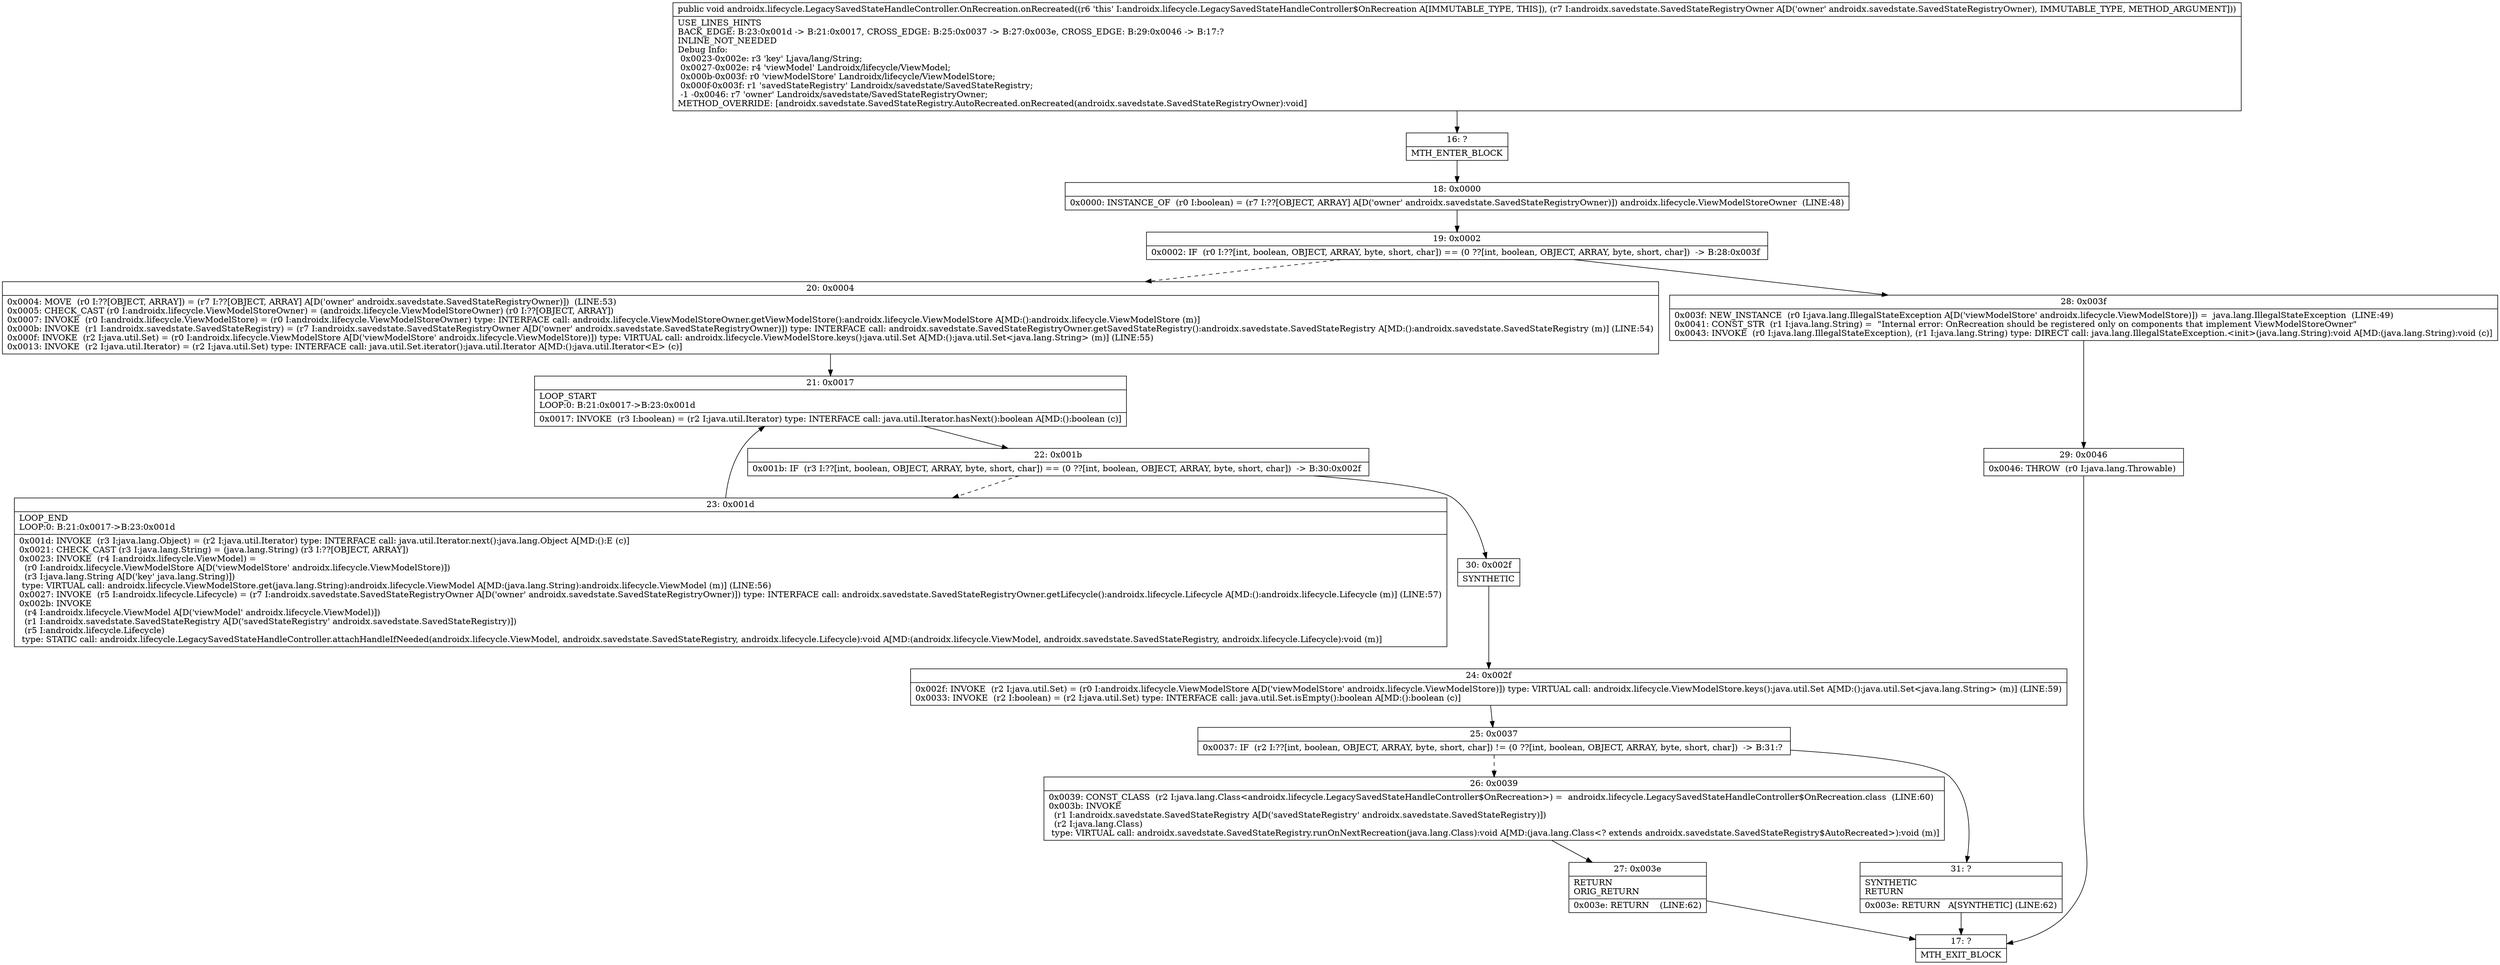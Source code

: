 digraph "CFG forandroidx.lifecycle.LegacySavedStateHandleController.OnRecreation.onRecreated(Landroidx\/savedstate\/SavedStateRegistryOwner;)V" {
Node_16 [shape=record,label="{16\:\ ?|MTH_ENTER_BLOCK\l}"];
Node_18 [shape=record,label="{18\:\ 0x0000|0x0000: INSTANCE_OF  (r0 I:boolean) = (r7 I:??[OBJECT, ARRAY] A[D('owner' androidx.savedstate.SavedStateRegistryOwner)]) androidx.lifecycle.ViewModelStoreOwner  (LINE:48)\l}"];
Node_19 [shape=record,label="{19\:\ 0x0002|0x0002: IF  (r0 I:??[int, boolean, OBJECT, ARRAY, byte, short, char]) == (0 ??[int, boolean, OBJECT, ARRAY, byte, short, char])  \-\> B:28:0x003f \l}"];
Node_20 [shape=record,label="{20\:\ 0x0004|0x0004: MOVE  (r0 I:??[OBJECT, ARRAY]) = (r7 I:??[OBJECT, ARRAY] A[D('owner' androidx.savedstate.SavedStateRegistryOwner)])  (LINE:53)\l0x0005: CHECK_CAST (r0 I:androidx.lifecycle.ViewModelStoreOwner) = (androidx.lifecycle.ViewModelStoreOwner) (r0 I:??[OBJECT, ARRAY]) \l0x0007: INVOKE  (r0 I:androidx.lifecycle.ViewModelStore) = (r0 I:androidx.lifecycle.ViewModelStoreOwner) type: INTERFACE call: androidx.lifecycle.ViewModelStoreOwner.getViewModelStore():androidx.lifecycle.ViewModelStore A[MD:():androidx.lifecycle.ViewModelStore (m)]\l0x000b: INVOKE  (r1 I:androidx.savedstate.SavedStateRegistry) = (r7 I:androidx.savedstate.SavedStateRegistryOwner A[D('owner' androidx.savedstate.SavedStateRegistryOwner)]) type: INTERFACE call: androidx.savedstate.SavedStateRegistryOwner.getSavedStateRegistry():androidx.savedstate.SavedStateRegistry A[MD:():androidx.savedstate.SavedStateRegistry (m)] (LINE:54)\l0x000f: INVOKE  (r2 I:java.util.Set) = (r0 I:androidx.lifecycle.ViewModelStore A[D('viewModelStore' androidx.lifecycle.ViewModelStore)]) type: VIRTUAL call: androidx.lifecycle.ViewModelStore.keys():java.util.Set A[MD:():java.util.Set\<java.lang.String\> (m)] (LINE:55)\l0x0013: INVOKE  (r2 I:java.util.Iterator) = (r2 I:java.util.Set) type: INTERFACE call: java.util.Set.iterator():java.util.Iterator A[MD:():java.util.Iterator\<E\> (c)]\l}"];
Node_21 [shape=record,label="{21\:\ 0x0017|LOOP_START\lLOOP:0: B:21:0x0017\-\>B:23:0x001d\l|0x0017: INVOKE  (r3 I:boolean) = (r2 I:java.util.Iterator) type: INTERFACE call: java.util.Iterator.hasNext():boolean A[MD:():boolean (c)]\l}"];
Node_22 [shape=record,label="{22\:\ 0x001b|0x001b: IF  (r3 I:??[int, boolean, OBJECT, ARRAY, byte, short, char]) == (0 ??[int, boolean, OBJECT, ARRAY, byte, short, char])  \-\> B:30:0x002f \l}"];
Node_23 [shape=record,label="{23\:\ 0x001d|LOOP_END\lLOOP:0: B:21:0x0017\-\>B:23:0x001d\l|0x001d: INVOKE  (r3 I:java.lang.Object) = (r2 I:java.util.Iterator) type: INTERFACE call: java.util.Iterator.next():java.lang.Object A[MD:():E (c)]\l0x0021: CHECK_CAST (r3 I:java.lang.String) = (java.lang.String) (r3 I:??[OBJECT, ARRAY]) \l0x0023: INVOKE  (r4 I:androidx.lifecycle.ViewModel) = \l  (r0 I:androidx.lifecycle.ViewModelStore A[D('viewModelStore' androidx.lifecycle.ViewModelStore)])\l  (r3 I:java.lang.String A[D('key' java.lang.String)])\l type: VIRTUAL call: androidx.lifecycle.ViewModelStore.get(java.lang.String):androidx.lifecycle.ViewModel A[MD:(java.lang.String):androidx.lifecycle.ViewModel (m)] (LINE:56)\l0x0027: INVOKE  (r5 I:androidx.lifecycle.Lifecycle) = (r7 I:androidx.savedstate.SavedStateRegistryOwner A[D('owner' androidx.savedstate.SavedStateRegistryOwner)]) type: INTERFACE call: androidx.savedstate.SavedStateRegistryOwner.getLifecycle():androidx.lifecycle.Lifecycle A[MD:():androidx.lifecycle.Lifecycle (m)] (LINE:57)\l0x002b: INVOKE  \l  (r4 I:androidx.lifecycle.ViewModel A[D('viewModel' androidx.lifecycle.ViewModel)])\l  (r1 I:androidx.savedstate.SavedStateRegistry A[D('savedStateRegistry' androidx.savedstate.SavedStateRegistry)])\l  (r5 I:androidx.lifecycle.Lifecycle)\l type: STATIC call: androidx.lifecycle.LegacySavedStateHandleController.attachHandleIfNeeded(androidx.lifecycle.ViewModel, androidx.savedstate.SavedStateRegistry, androidx.lifecycle.Lifecycle):void A[MD:(androidx.lifecycle.ViewModel, androidx.savedstate.SavedStateRegistry, androidx.lifecycle.Lifecycle):void (m)]\l}"];
Node_30 [shape=record,label="{30\:\ 0x002f|SYNTHETIC\l}"];
Node_24 [shape=record,label="{24\:\ 0x002f|0x002f: INVOKE  (r2 I:java.util.Set) = (r0 I:androidx.lifecycle.ViewModelStore A[D('viewModelStore' androidx.lifecycle.ViewModelStore)]) type: VIRTUAL call: androidx.lifecycle.ViewModelStore.keys():java.util.Set A[MD:():java.util.Set\<java.lang.String\> (m)] (LINE:59)\l0x0033: INVOKE  (r2 I:boolean) = (r2 I:java.util.Set) type: INTERFACE call: java.util.Set.isEmpty():boolean A[MD:():boolean (c)]\l}"];
Node_25 [shape=record,label="{25\:\ 0x0037|0x0037: IF  (r2 I:??[int, boolean, OBJECT, ARRAY, byte, short, char]) != (0 ??[int, boolean, OBJECT, ARRAY, byte, short, char])  \-\> B:31:? \l}"];
Node_26 [shape=record,label="{26\:\ 0x0039|0x0039: CONST_CLASS  (r2 I:java.lang.Class\<androidx.lifecycle.LegacySavedStateHandleController$OnRecreation\>) =  androidx.lifecycle.LegacySavedStateHandleController$OnRecreation.class  (LINE:60)\l0x003b: INVOKE  \l  (r1 I:androidx.savedstate.SavedStateRegistry A[D('savedStateRegistry' androidx.savedstate.SavedStateRegistry)])\l  (r2 I:java.lang.Class)\l type: VIRTUAL call: androidx.savedstate.SavedStateRegistry.runOnNextRecreation(java.lang.Class):void A[MD:(java.lang.Class\<? extends androidx.savedstate.SavedStateRegistry$AutoRecreated\>):void (m)]\l}"];
Node_27 [shape=record,label="{27\:\ 0x003e|RETURN\lORIG_RETURN\l|0x003e: RETURN    (LINE:62)\l}"];
Node_17 [shape=record,label="{17\:\ ?|MTH_EXIT_BLOCK\l}"];
Node_31 [shape=record,label="{31\:\ ?|SYNTHETIC\lRETURN\l|0x003e: RETURN   A[SYNTHETIC] (LINE:62)\l}"];
Node_28 [shape=record,label="{28\:\ 0x003f|0x003f: NEW_INSTANCE  (r0 I:java.lang.IllegalStateException A[D('viewModelStore' androidx.lifecycle.ViewModelStore)]) =  java.lang.IllegalStateException  (LINE:49)\l0x0041: CONST_STR  (r1 I:java.lang.String) =  \"Internal error: OnRecreation should be registered only on components that implement ViewModelStoreOwner\" \l0x0043: INVOKE  (r0 I:java.lang.IllegalStateException), (r1 I:java.lang.String) type: DIRECT call: java.lang.IllegalStateException.\<init\>(java.lang.String):void A[MD:(java.lang.String):void (c)]\l}"];
Node_29 [shape=record,label="{29\:\ 0x0046|0x0046: THROW  (r0 I:java.lang.Throwable) \l}"];
MethodNode[shape=record,label="{public void androidx.lifecycle.LegacySavedStateHandleController.OnRecreation.onRecreated((r6 'this' I:androidx.lifecycle.LegacySavedStateHandleController$OnRecreation A[IMMUTABLE_TYPE, THIS]), (r7 I:androidx.savedstate.SavedStateRegistryOwner A[D('owner' androidx.savedstate.SavedStateRegistryOwner), IMMUTABLE_TYPE, METHOD_ARGUMENT]))  | USE_LINES_HINTS\lBACK_EDGE: B:23:0x001d \-\> B:21:0x0017, CROSS_EDGE: B:25:0x0037 \-\> B:27:0x003e, CROSS_EDGE: B:29:0x0046 \-\> B:17:?\lINLINE_NOT_NEEDED\lDebug Info:\l  0x0023\-0x002e: r3 'key' Ljava\/lang\/String;\l  0x0027\-0x002e: r4 'viewModel' Landroidx\/lifecycle\/ViewModel;\l  0x000b\-0x003f: r0 'viewModelStore' Landroidx\/lifecycle\/ViewModelStore;\l  0x000f\-0x003f: r1 'savedStateRegistry' Landroidx\/savedstate\/SavedStateRegistry;\l  \-1 \-0x0046: r7 'owner' Landroidx\/savedstate\/SavedStateRegistryOwner;\lMETHOD_OVERRIDE: [androidx.savedstate.SavedStateRegistry.AutoRecreated.onRecreated(androidx.savedstate.SavedStateRegistryOwner):void]\l}"];
MethodNode -> Node_16;Node_16 -> Node_18;
Node_18 -> Node_19;
Node_19 -> Node_20[style=dashed];
Node_19 -> Node_28;
Node_20 -> Node_21;
Node_21 -> Node_22;
Node_22 -> Node_23[style=dashed];
Node_22 -> Node_30;
Node_23 -> Node_21;
Node_30 -> Node_24;
Node_24 -> Node_25;
Node_25 -> Node_26[style=dashed];
Node_25 -> Node_31;
Node_26 -> Node_27;
Node_27 -> Node_17;
Node_31 -> Node_17;
Node_28 -> Node_29;
Node_29 -> Node_17;
}

